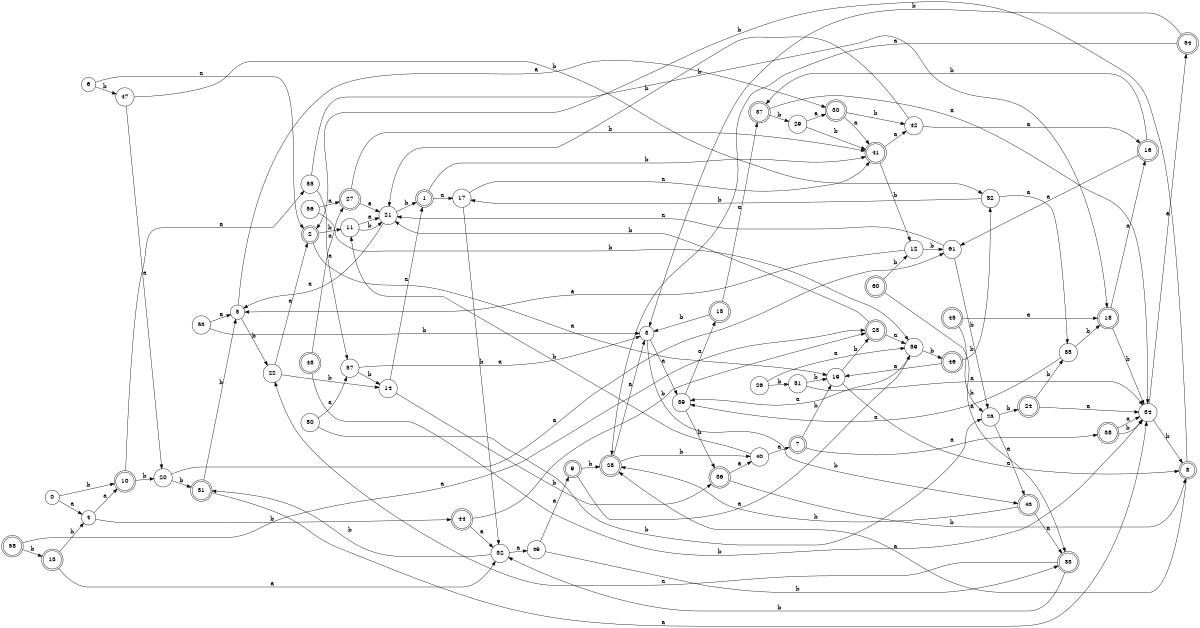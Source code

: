 digraph n50_9 {
__start0 [label="" shape="none"];

rankdir=LR;
size="8,5";

s0 [style="filled", color="black", fillcolor="white" shape="circle", label="0"];
s1 [style="rounded,filled", color="black", fillcolor="white" shape="doublecircle", label="1"];
s2 [style="rounded,filled", color="black", fillcolor="white" shape="doublecircle", label="2"];
s3 [style="filled", color="black", fillcolor="white" shape="circle", label="3"];
s4 [style="filled", color="black", fillcolor="white" shape="circle", label="4"];
s5 [style="filled", color="black", fillcolor="white" shape="circle", label="5"];
s6 [style="filled", color="black", fillcolor="white" shape="circle", label="6"];
s7 [style="rounded,filled", color="black", fillcolor="white" shape="doublecircle", label="7"];
s8 [style="rounded,filled", color="black", fillcolor="white" shape="doublecircle", label="8"];
s9 [style="rounded,filled", color="black", fillcolor="white" shape="doublecircle", label="9"];
s10 [style="rounded,filled", color="black", fillcolor="white" shape="doublecircle", label="10"];
s11 [style="filled", color="black", fillcolor="white" shape="circle", label="11"];
s12 [style="filled", color="black", fillcolor="white" shape="circle", label="12"];
s13 [style="rounded,filled", color="black", fillcolor="white" shape="doublecircle", label="13"];
s14 [style="filled", color="black", fillcolor="white" shape="circle", label="14"];
s15 [style="rounded,filled", color="black", fillcolor="white" shape="doublecircle", label="15"];
s16 [style="rounded,filled", color="black", fillcolor="white" shape="doublecircle", label="16"];
s17 [style="filled", color="black", fillcolor="white" shape="circle", label="17"];
s18 [style="rounded,filled", color="black", fillcolor="white" shape="doublecircle", label="18"];
s19 [style="filled", color="black", fillcolor="white" shape="circle", label="19"];
s20 [style="filled", color="black", fillcolor="white" shape="circle", label="20"];
s21 [style="filled", color="black", fillcolor="white" shape="circle", label="21"];
s22 [style="filled", color="black", fillcolor="white" shape="circle", label="22"];
s23 [style="rounded,filled", color="black", fillcolor="white" shape="doublecircle", label="23"];
s24 [style="rounded,filled", color="black", fillcolor="white" shape="doublecircle", label="24"];
s25 [style="filled", color="black", fillcolor="white" shape="circle", label="25"];
s26 [style="filled", color="black", fillcolor="white" shape="circle", label="26"];
s27 [style="rounded,filled", color="black", fillcolor="white" shape="doublecircle", label="27"];
s28 [style="rounded,filled", color="black", fillcolor="white" shape="doublecircle", label="28"];
s29 [style="filled", color="black", fillcolor="white" shape="circle", label="29"];
s30 [style="rounded,filled", color="black", fillcolor="white" shape="doublecircle", label="30"];
s31 [style="rounded,filled", color="black", fillcolor="white" shape="doublecircle", label="31"];
s32 [style="filled", color="black", fillcolor="white" shape="circle", label="32"];
s33 [style="rounded,filled", color="black", fillcolor="white" shape="doublecircle", label="33"];
s34 [style="filled", color="black", fillcolor="white" shape="circle", label="34"];
s35 [style="filled", color="black", fillcolor="white" shape="circle", label="35"];
s36 [style="rounded,filled", color="black", fillcolor="white" shape="doublecircle", label="36"];
s37 [style="rounded,filled", color="black", fillcolor="white" shape="doublecircle", label="37"];
s38 [style="rounded,filled", color="black", fillcolor="white" shape="doublecircle", label="38"];
s39 [style="filled", color="black", fillcolor="white" shape="circle", label="39"];
s40 [style="filled", color="black", fillcolor="white" shape="circle", label="40"];
s41 [style="rounded,filled", color="black", fillcolor="white" shape="doublecircle", label="41"];
s42 [style="filled", color="black", fillcolor="white" shape="circle", label="42"];
s43 [style="rounded,filled", color="black", fillcolor="white" shape="doublecircle", label="43"];
s44 [style="rounded,filled", color="black", fillcolor="white" shape="doublecircle", label="44"];
s45 [style="rounded,filled", color="black", fillcolor="white" shape="doublecircle", label="45"];
s46 [style="rounded,filled", color="black", fillcolor="white" shape="doublecircle", label="46"];
s47 [style="filled", color="black", fillcolor="white" shape="circle", label="47"];
s48 [style="rounded,filled", color="black", fillcolor="white" shape="doublecircle", label="48"];
s49 [style="filled", color="black", fillcolor="white" shape="circle", label="49"];
s50 [style="filled", color="black", fillcolor="white" shape="circle", label="50"];
s51 [style="filled", color="black", fillcolor="white" shape="circle", label="51"];
s52 [style="filled", color="black", fillcolor="white" shape="circle", label="52"];
s53 [style="filled", color="black", fillcolor="white" shape="circle", label="53"];
s54 [style="rounded,filled", color="black", fillcolor="white" shape="doublecircle", label="54"];
s55 [style="filled", color="black", fillcolor="white" shape="circle", label="55"];
s56 [style="filled", color="black", fillcolor="white" shape="circle", label="56"];
s57 [style="filled", color="black", fillcolor="white" shape="circle", label="57"];
s58 [style="rounded,filled", color="black", fillcolor="white" shape="doublecircle", label="58"];
s59 [style="filled", color="black", fillcolor="white" shape="circle", label="59"];
s60 [style="rounded,filled", color="black", fillcolor="white" shape="doublecircle", label="60"];
s61 [style="filled", color="black", fillcolor="white" shape="circle", label="61"];
s0 -> s4 [label="a"];
s0 -> s10 [label="b"];
s1 -> s17 [label="a"];
s1 -> s41 [label="b"];
s2 -> s19 [label="a"];
s2 -> s11 [label="b"];
s3 -> s39 [label="a"];
s3 -> s43 [label="b"];
s4 -> s10 [label="a"];
s4 -> s44 [label="b"];
s5 -> s30 [label="a"];
s5 -> s22 [label="b"];
s6 -> s2 [label="a"];
s6 -> s47 [label="b"];
s7 -> s38 [label="a"];
s7 -> s19 [label="b"];
s8 -> s28 [label="a"];
s8 -> s2 [label="b"];
s9 -> s59 [label="a"];
s9 -> s28 [label="b"];
s10 -> s55 [label="a"];
s10 -> s20 [label="b"];
s11 -> s21 [label="a"];
s11 -> s21 [label="b"];
s12 -> s5 [label="a"];
s12 -> s61 [label="b"];
s13 -> s32 [label="a"];
s13 -> s4 [label="b"];
s14 -> s1 [label="a"];
s14 -> s36 [label="b"];
s15 -> s37 [label="a"];
s15 -> s3 [label="b"];
s16 -> s61 [label="a"];
s16 -> s37 [label="b"];
s17 -> s41 [label="a"];
s17 -> s32 [label="b"];
s18 -> s16 [label="a"];
s18 -> s34 [label="b"];
s19 -> s8 [label="a"];
s19 -> s23 [label="b"];
s20 -> s61 [label="a"];
s20 -> s31 [label="b"];
s21 -> s5 [label="a"];
s21 -> s1 [label="b"];
s22 -> s2 [label="a"];
s22 -> s14 [label="b"];
s23 -> s59 [label="a"];
s23 -> s21 [label="b"];
s24 -> s34 [label="a"];
s24 -> s35 [label="b"];
s25 -> s43 [label="a"];
s25 -> s24 [label="b"];
s26 -> s59 [label="a"];
s26 -> s51 [label="b"];
s27 -> s21 [label="a"];
s27 -> s41 [label="b"];
s28 -> s3 [label="a"];
s28 -> s40 [label="b"];
s29 -> s30 [label="a"];
s29 -> s41 [label="b"];
s30 -> s41 [label="a"];
s30 -> s42 [label="b"];
s31 -> s34 [label="a"];
s31 -> s5 [label="b"];
s32 -> s49 [label="a"];
s32 -> s31 [label="b"];
s33 -> s22 [label="a"];
s33 -> s32 [label="b"];
s34 -> s54 [label="a"];
s34 -> s8 [label="b"];
s35 -> s39 [label="a"];
s35 -> s18 [label="b"];
s36 -> s40 [label="a"];
s36 -> s8 [label="b"];
s37 -> s34 [label="a"];
s37 -> s29 [label="b"];
s38 -> s34 [label="a"];
s38 -> s34 [label="b"];
s39 -> s15 [label="a"];
s39 -> s36 [label="b"];
s40 -> s7 [label="a"];
s40 -> s11 [label="b"];
s41 -> s42 [label="a"];
s41 -> s12 [label="b"];
s42 -> s16 [label="a"];
s42 -> s21 [label="b"];
s43 -> s33 [label="a"];
s43 -> s28 [label="b"];
s44 -> s32 [label="a"];
s44 -> s23 [label="b"];
s45 -> s18 [label="a"];
s45 -> s25 [label="b"];
s46 -> s19 [label="a"];
s46 -> s52 [label="b"];
s47 -> s20 [label="a"];
s47 -> s52 [label="b"];
s48 -> s27 [label="a"];
s48 -> s34 [label="b"];
s49 -> s9 [label="a"];
s49 -> s33 [label="b"];
s50 -> s57 [label="a"];
s50 -> s25 [label="b"];
s51 -> s34 [label="a"];
s51 -> s19 [label="b"];
s52 -> s35 [label="a"];
s52 -> s17 [label="b"];
s53 -> s5 [label="a"];
s53 -> s3 [label="b"];
s54 -> s28 [label="a"];
s54 -> s3 [label="b"];
s55 -> s57 [label="a"];
s55 -> s18 [label="b"];
s56 -> s27 [label="a"];
s56 -> s59 [label="b"];
s57 -> s3 [label="a"];
s57 -> s14 [label="b"];
s58 -> s23 [label="a"];
s58 -> s13 [label="b"];
s59 -> s39 [label="a"];
s59 -> s46 [label="b"];
s60 -> s33 [label="a"];
s60 -> s12 [label="b"];
s61 -> s21 [label="a"];
s61 -> s25 [label="b"];

}